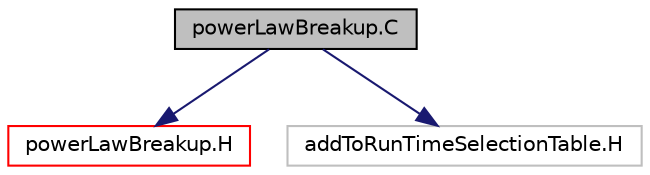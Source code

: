 digraph "powerLawBreakup.C"
{
  bgcolor="transparent";
  edge [fontname="Helvetica",fontsize="10",labelfontname="Helvetica",labelfontsize="10"];
  node [fontname="Helvetica",fontsize="10",shape=record];
  Node0 [label="powerLawBreakup.C",height=0.2,width=0.4,color="black", fillcolor="grey75", style="filled", fontcolor="black"];
  Node0 -> Node1 [color="midnightblue",fontsize="10",style="solid",fontname="Helvetica"];
  Node1 [label="powerLawBreakup.H",height=0.2,width=0.4,color="red",URL="$a00482.html"];
  Node0 -> Node42 [color="midnightblue",fontsize="10",style="solid",fontname="Helvetica"];
  Node42 [label="addToRunTimeSelectionTable.H",height=0.2,width=0.4,color="grey75"];
}

